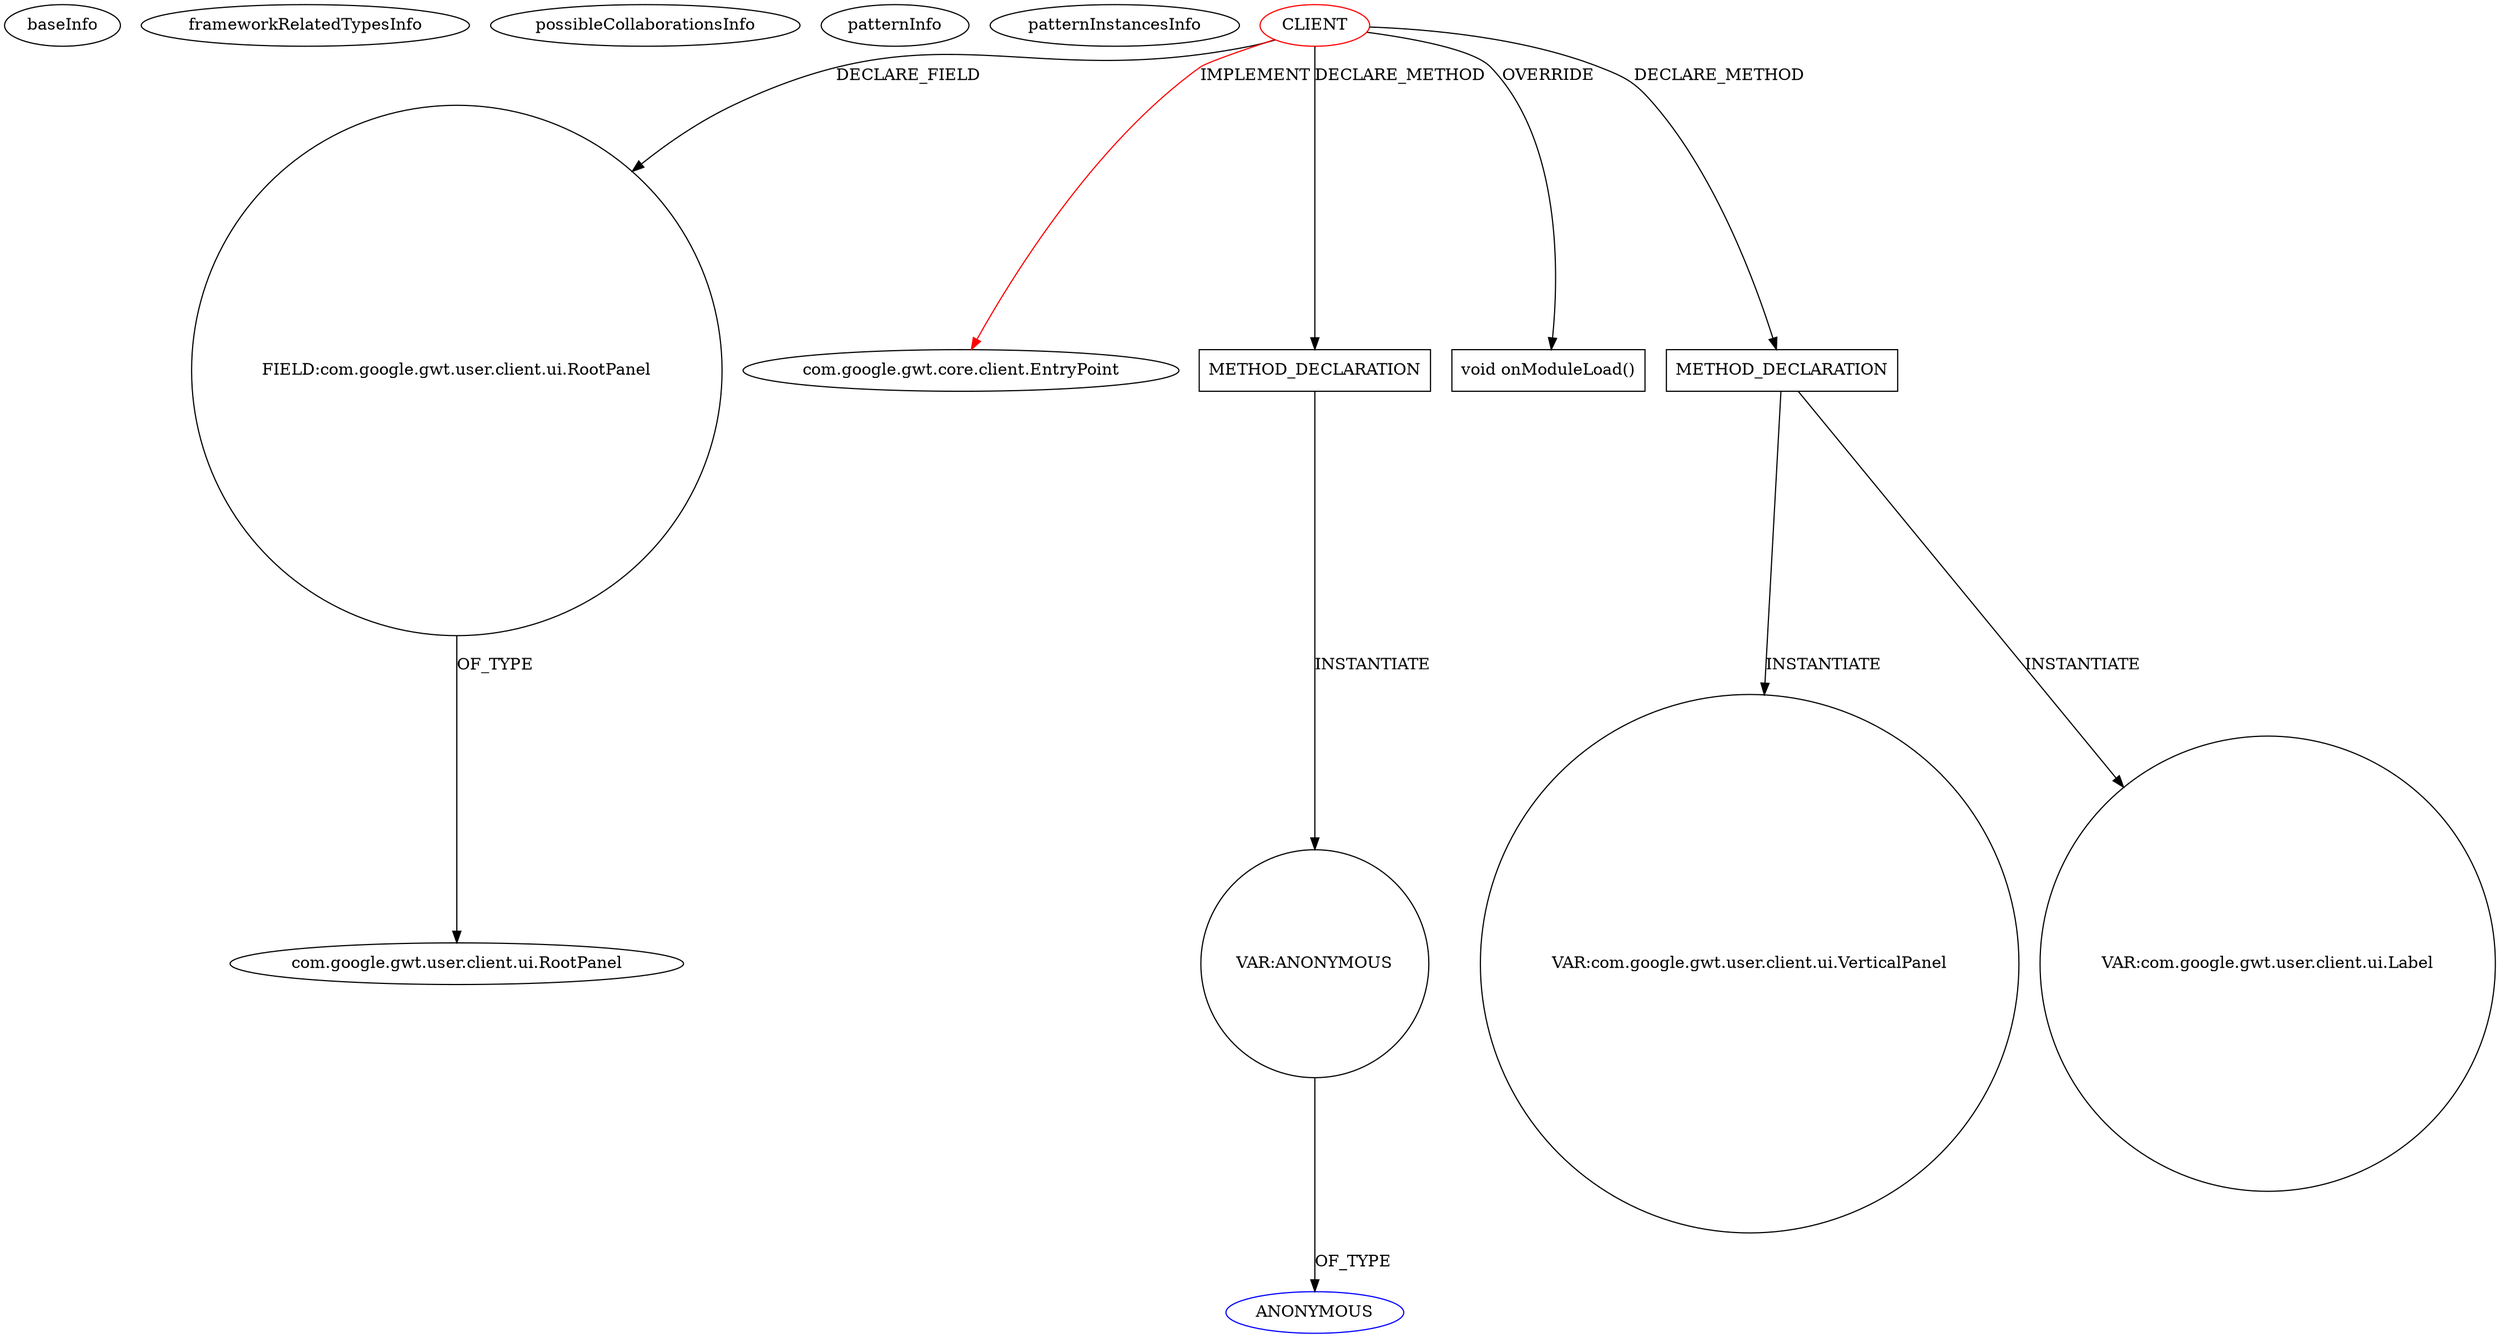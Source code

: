 digraph {
baseInfo[graphId=1935,category="pattern",isAnonymous=false,possibleRelation=false]
frameworkRelatedTypesInfo[0="com.google.gwt.core.client.EntryPoint"]
possibleCollaborationsInfo[]
patternInfo[frequency=2.0,patternRootClient=0]
patternInstancesInfo[0="DeannaSurma-Census~/DeannaSurma-Census/Census-master/src/com/cs4302/census/client/Census.java~Census~109",1="12010994-GLI-TP1~/12010994-GLI-TP1/GLI-TP1-master/src/main/java/fr/istic/m2gl/gli/client/gli.java~gli~1"]
12[label="FIELD:com.google.gwt.user.client.ui.RootPanel",vertexType="FIELD_DECLARATION",isFrameworkType=false,shape=circle]
13[label="com.google.gwt.user.client.ui.RootPanel",vertexType="FRAMEWORK_CLASS_TYPE",isFrameworkType=false]
0[label="CLIENT",vertexType="ROOT_CLIENT_CLASS_DECLARATION",isFrameworkType=false,color=red]
1[label="com.google.gwt.core.client.EntryPoint",vertexType="FRAMEWORK_INTERFACE_TYPE",isFrameworkType=false]
520[label="METHOD_DECLARATION",vertexType="CLIENT_METHOD_DECLARATION",isFrameworkType=false,shape=box]
20[label="void onModuleLoad()",vertexType="OVERRIDING_METHOD_DECLARATION",isFrameworkType=false,shape=box]
522[label="VAR:ANONYMOUS",vertexType="VARIABLE_EXPRESION",isFrameworkType=false,shape=circle]
523[label="ANONYMOUS",vertexType="REFERENCE_ANONYMOUS_DECLARATION",isFrameworkType=false,color=blue]
77[label="METHOD_DECLARATION",vertexType="CLIENT_METHOD_DECLARATION",isFrameworkType=false,shape=box]
328[label="VAR:com.google.gwt.user.client.ui.VerticalPanel",vertexType="VARIABLE_EXPRESION",isFrameworkType=false,shape=circle]
95[label="VAR:com.google.gwt.user.client.ui.Label",vertexType="VARIABLE_EXPRESION",isFrameworkType=false,shape=circle]
0->12[label="DECLARE_FIELD"]
0->520[label="DECLARE_METHOD"]
0->1[label="IMPLEMENT",color=red]
0->77[label="DECLARE_METHOD"]
12->13[label="OF_TYPE"]
77->328[label="INSTANTIATE"]
520->522[label="INSTANTIATE"]
522->523[label="OF_TYPE"]
0->20[label="OVERRIDE"]
77->95[label="INSTANTIATE"]
}
